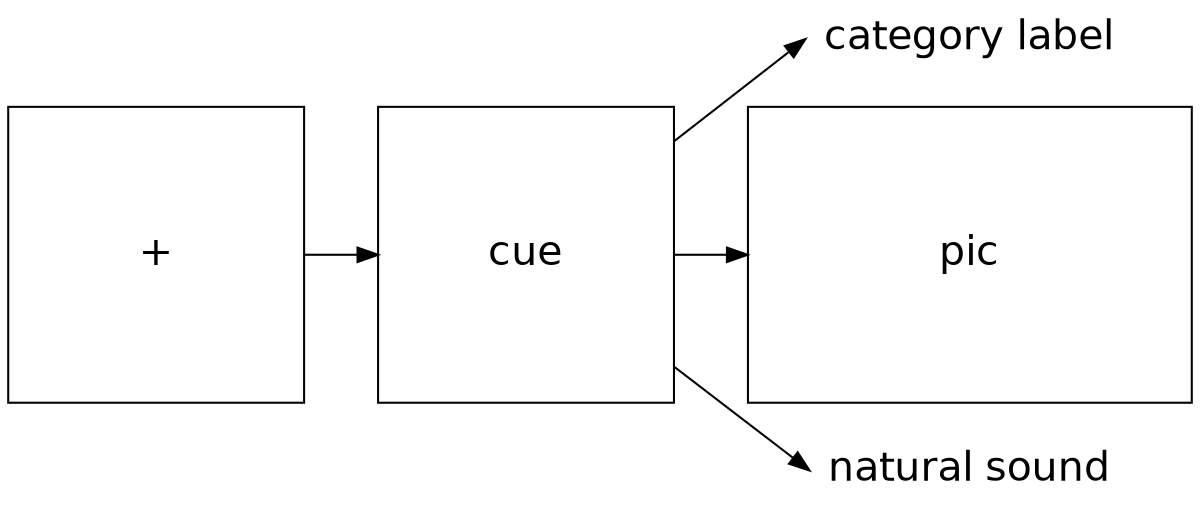 digraph PicVerification {

    graph [size = "8,4"; 
           overlap = prism; 
           rankdir = LR;
           compound = true]
    
    node [fontname = Helvetica; fontsize = 20]
    edge [fontname = Helvetica; fontsize = 20]
    
    {   graph [rank = same];
        {   node [shape = none; label = ""; width = 0.1, height = 0.1];
            R1C1; 
            R3C1;
        }
        fix [shape = box; label = "+"; width = 2.0; height = 2.0];
        
    }
    
    {   graph [rank = same];
        edge [style = invis];
        {   node [shape = none; label = ""; width = 0.1, height = 0.1];
            R1C2; 
            R3C2;
        }
    
        cue [shape = box; label = "cue"; width = 2.0; height = 2.0];
    }
    
    {   graph [rank = same];
        edge [style = invis];
        {   node [shape = none; width = 0.1, height = 0.1];
            clabel [label = "category label"]; 
            nsound [label = "natural sound"];
        }
    
        pic [shape = box; width = 3.0; height = 2.0];
    }
        
    R1C1 -> fix -> R3C1 [style = invis];
    R1C1 -> R1C2 -> clabel [style = invis];
    fix -> cue -> pic;
    R3C1 -> R3C2 -> nsound [style = invis];
    
    graph [splines = false];
    cue -> clabel [headport = w];
    cue -> nsound [headport = w];
}


